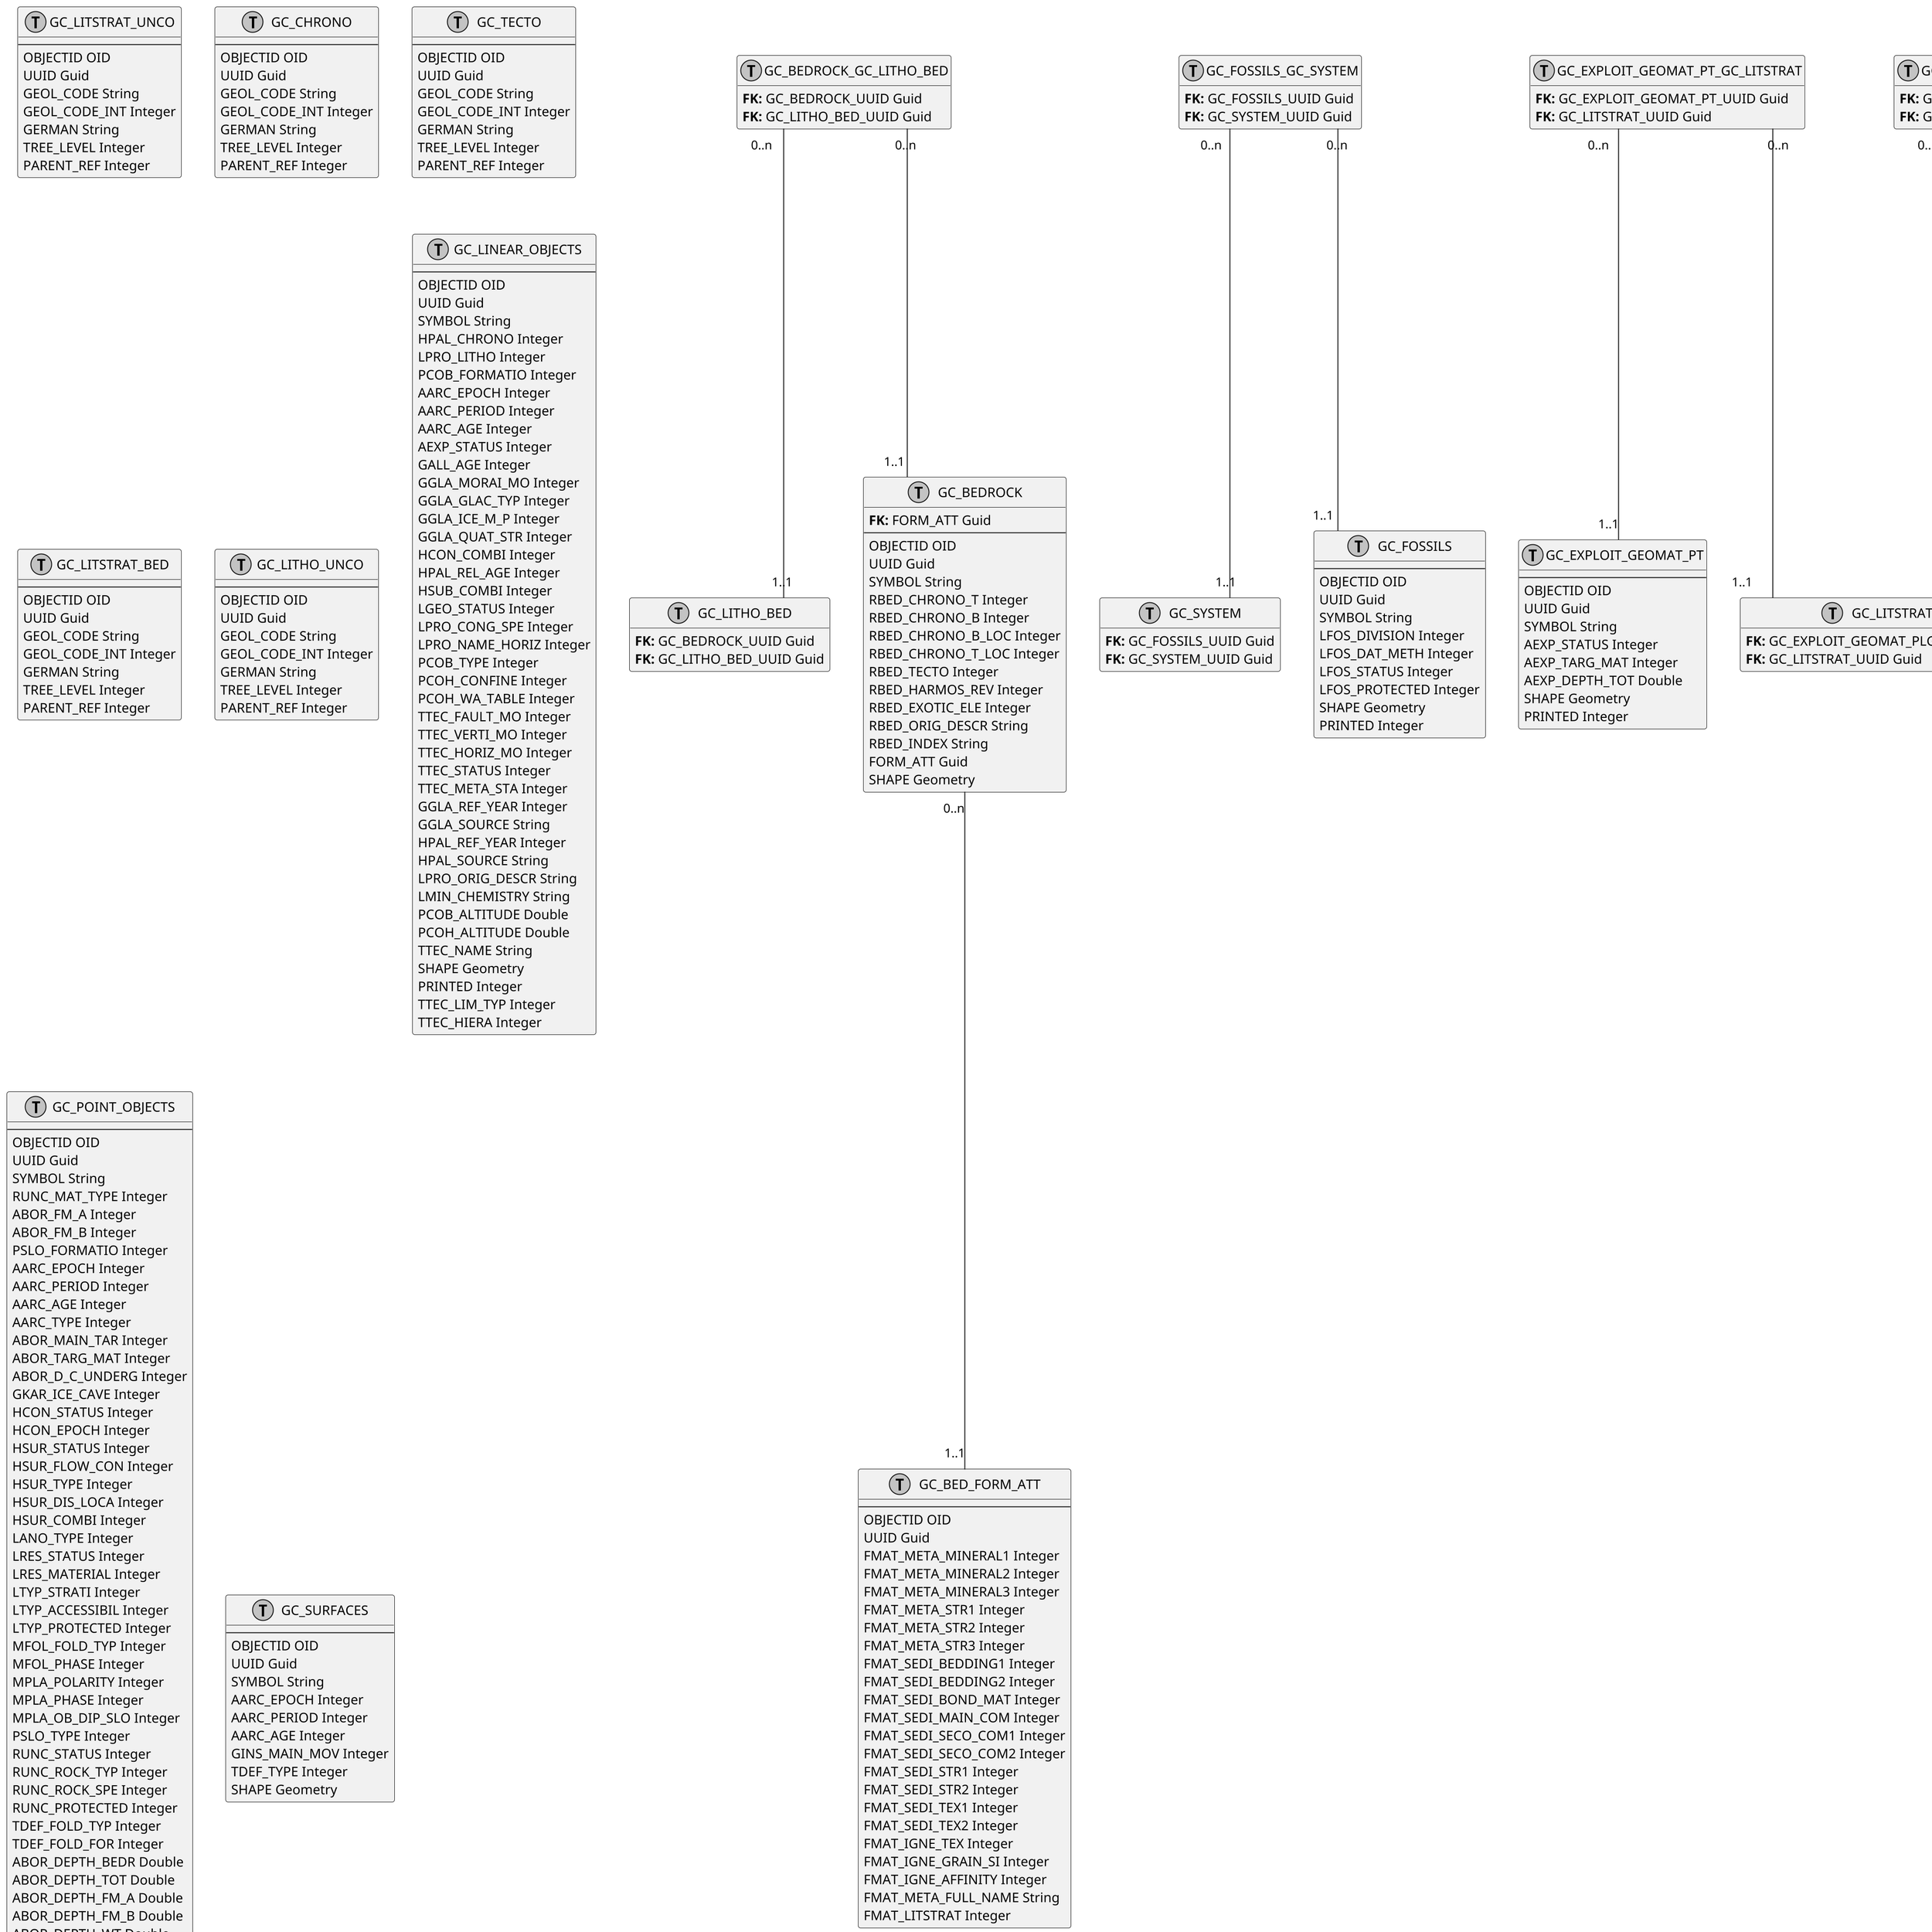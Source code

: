 
@startuml

skinparam monochrome true
skinparam linetype ortho
scale 2

!define table(x) class x << (T,#FFAAAA) >>
!define view(x) class x << (V,#FFAAAA) >>
!define ent(x) class x << (E,#FFAAAA) >>

!define primary_key(x) <b>PK: x</b>
!define foreign_key(x,reference) <b>FK: </b>x
hide methods
hide stereotypes

table(GC_LITHO_BED) {
	foreign_key(GC_BEDROCK_UUID,GC_BEDROCK) Guid
	foreign_key(GC_LITHO_BED_UUID,GC_LITHO_BED) Guid
}

table(GC_SYSTEM) {
	foreign_key(GC_FOSSILS_UUID,GC_FOSSILS) Guid
	foreign_key(GC_SYSTEM_UUID,GC_SYSTEM) Guid
}

table(GC_LITSTRAT) {
	foreign_key(GC_EXPLOIT_GEOMAT_PLG_UUID,GC_EXPLOIT_GEOMAT_PLG) Guid
	foreign_key(GC_LITSTRAT_UUID,GC_LITSTRAT) Guid
}

table(GC_BED_FORM_ATT) {
	---
	OBJECTID OID
	UUID Guid
	FMAT_META_MINERAL1 Integer
	FMAT_META_MINERAL2 Integer
	FMAT_META_MINERAL3 Integer
	FMAT_META_STR1 Integer
	FMAT_META_STR2 Integer
	FMAT_META_STR3 Integer
	FMAT_SEDI_BEDDING1 Integer
	FMAT_SEDI_BEDDING2 Integer
	FMAT_SEDI_BOND_MAT Integer
	FMAT_SEDI_MAIN_COM Integer
	FMAT_SEDI_SECO_COM1 Integer
	FMAT_SEDI_SECO_COM2 Integer
	FMAT_SEDI_STR1 Integer
	FMAT_SEDI_STR2 Integer
	FMAT_SEDI_TEX1 Integer
	FMAT_SEDI_TEX2 Integer
	FMAT_IGNE_TEX Integer
	FMAT_IGNE_GRAIN_SI Integer
	FMAT_IGNE_AFFINITY Integer
	FMAT_META_FULL_NAME String
	FMAT_LITSTRAT Integer
}

table(GC_LITHO) {
	foreign_key(GC_UNCO_DESPOSIT_UUID,GC_UNCO_DESPOSIT) Guid
	foreign_key(GC_LITHO_UUID,GC_LITHO) Guid
}

table(GC_LITSTRAT_UNCO) {
	---
	OBJECTID OID
	UUID Guid
	GEOL_CODE String
	GEOL_CODE_INT Integer
	GERMAN String
	TREE_LEVEL Integer
	PARENT_REF Integer
}

table(GC_CHRONO) {
	---
	OBJECTID OID
	UUID Guid
	GEOL_CODE String
	GEOL_CODE_INT Integer
	GERMAN String
	TREE_LEVEL Integer
	PARENT_REF Integer
}

table(GC_CHARCAT) {
	foreign_key(GC_UNCO_DESPOSIT_UUID,GC_UNCO_DESPOSIT) Guid
	foreign_key(GC_CHARCAT_UUID,GC_CHARCAT) Guid
}

table(GC_TECTO) {
	---
	OBJECTID OID
	UUID Guid
	GEOL_CODE String
	GEOL_CODE_INT Integer
	GERMAN String
	TREE_LEVEL Integer
	PARENT_REF Integer
}

table(GC_LITSTRAT_BED) {
	---
	OBJECTID OID
	UUID Guid
	GEOL_CODE String
	GEOL_CODE_INT Integer
	GERMAN String
	TREE_LEVEL Integer
	PARENT_REF Integer
}

table(GC_ADMIXTURE) {
	foreign_key(GC_UNCO_DESPOSIT_UUID,GC_UNCO_DESPOSIT) Guid
	foreign_key(GC_ADMIXTURE_UUID,GC_ADMIXTURE) Guid
}

table(GC_LITHO_UNCO) {
	---
	OBJECTID OID
	UUID Guid
	GEOL_CODE String
	GEOL_CODE_INT Integer
	GERMAN String
	TREE_LEVEL Integer
	PARENT_REF Integer
}

table(GC_COMPOSIT) {
	foreign_key(GC_UNCO_DESPOSIT_UUID,GC_UNCO_DESPOSIT) Guid
	foreign_key(GC_COMPOSIT_UUID,GC_COMPOSIT) Guid
}

table(GC_LINEAR_OBJECTS) {
	---
	OBJECTID OID
	UUID Guid
	SYMBOL String
	HPAL_CHRONO Integer
	LPRO_LITHO Integer
	PCOB_FORMATIO Integer
	AARC_EPOCH Integer
	AARC_PERIOD Integer
	AARC_AGE Integer
	AEXP_STATUS Integer
	GALL_AGE Integer
	GGLA_MORAI_MO Integer
	GGLA_GLAC_TYP Integer
	GGLA_ICE_M_P Integer
	GGLA_QUAT_STR Integer
	HCON_COMBI Integer
	HPAL_REL_AGE Integer
	HSUB_COMBI Integer
	LGEO_STATUS Integer
	LPRO_CONG_SPE Integer
	LPRO_NAME_HORIZ Integer
	PCOB_TYPE Integer
	PCOH_CONFINE Integer
	PCOH_WA_TABLE Integer
	TTEC_FAULT_MO Integer
	TTEC_VERTI_MO Integer
	TTEC_HORIZ_MO Integer
	TTEC_STATUS Integer
	TTEC_META_STA Integer
	GGLA_REF_YEAR Integer
	GGLA_SOURCE String
	HPAL_REF_YEAR Integer
	HPAL_SOURCE String
	LPRO_ORIG_DESCR String
	LMIN_CHEMISTRY String
	PCOB_ALTITUDE Double
	PCOH_ALTITUDE Double
	TTEC_NAME String
	SHAPE Geometry
	PRINTED Integer
	TTEC_LIM_TYP Integer
	TTEC_HIERA Integer
}

table(GC_BEDROCK) {
	foreign_key(FORM_ATT,GC_BED_FORM_ATT) Guid
	---
	OBJECTID OID
	UUID Guid
	SYMBOL String
	RBED_CHRONO_T Integer
	RBED_CHRONO_B Integer
	RBED_CHRONO_B_LOC Integer
	RBED_CHRONO_T_LOC Integer
	RBED_TECTO Integer
	RBED_HARMOS_REV Integer
	RBED_EXOTIC_ELE Integer
	RBED_ORIG_DESCR String
	RBED_INDEX String
	FORM_ATT Guid
	SHAPE Geometry
}

table(GC_UNCO_DESPOSIT) {
	---
	OBJECTID OID
	UUID Guid
	SYMBOL String
	RUNC_CHRONO_T Integer
	RUNC_CHRONO_B Integer
	RUNC_LITHO Integer
	RUNC_LITSTRAT Integer
	RUNC_HARMOS_REV Integer
	RUNC_STRUCTUR Integer
	RUNC_MORPHOLO Integer
	RUNC_GLAC_TYP Integer
	RUNC_THIN_COV Integer
	RUNC_BURIED_OUT Integer
	RUNC_ORIG_DESCR String
	RUNC_REF_YEAR String
	RUNC_INDEX String
	SHAPE Geometry
}

table(GC_EXPLOIT_GEOMAT_PLG) {
	---
	OBJECTID OID
	UUID Guid
	SYMBOL String
	AEXP_STATUS Integer
	AEXP_TARG_MAT Integer
	SHAPE Geometry
}

table(GC_POINT_OBJECTS) {
	---
	OBJECTID OID
	UUID Guid
	SYMBOL String
	RUNC_MAT_TYPE Integer
	ABOR_FM_A Integer
	ABOR_FM_B Integer
	PSLO_FORMATIO Integer
	AARC_EPOCH Integer
	AARC_PERIOD Integer
	AARC_AGE Integer
	AARC_TYPE Integer
	ABOR_MAIN_TAR Integer
	ABOR_TARG_MAT Integer
	ABOR_D_C_UNDERG Integer
	GKAR_ICE_CAVE Integer
	HCON_STATUS Integer
	HCON_EPOCH Integer
	HSUR_STATUS Integer
	HSUR_FLOW_CON Integer
	HSUR_TYPE Integer
	HSUR_DIS_LOCA Integer
	HSUR_COMBI Integer
	LANO_TYPE Integer
	LRES_STATUS Integer
	LRES_MATERIAL Integer
	LTYP_STRATI Integer
	LTYP_ACCESSIBIL Integer
	LTYP_PROTECTED Integer
	MFOL_FOLD_TYP Integer
	MFOL_PHASE Integer
	MPLA_POLARITY Integer
	MPLA_PHASE Integer
	MPLA_OB_DIP_SLO Integer
	PSLO_TYPE Integer
	RUNC_STATUS Integer
	RUNC_ROCK_TYP Integer
	RUNC_ROCK_SPE Integer
	RUNC_PROTECTED Integer
	TDEF_FOLD_TYP Integer
	TDEF_FOLD_FOR Integer
	ABOR_DEPTH_BEDR Double
	ABOR_DEPTH_TOT Double
	ABOR_DEPTH_FM_A Double
	ABOR_DEPTH_FM_B Double
	ABOR_DEPTH_WT Double
	AZIMUTH Integer
	DIP Integer
	ABOR_REF_NUMBER Integer
	ABOR_LINK Integer
	HCON_DEPTH Double
	HCON_DEPTH_WT Double
	HCON_MEA_PERIOD String
	HSUR_TEMP Integer
	HSUR_CHEMISTRY String
	LRES_CHEMISTRY String
	LTYP_NAME String
	MFOL_PHASE_REF String
	MPLA_PHASE_REF String
	PMOD_HEIGHT Double
	PMOD_MEA_PERIOD String
	RUNC_ORIG_DESCR String
	LMIS_ORIG_ID String
	SHAPE Geometry
	PRINTED Integer
	ABOR_LITHO Integer
}

table(GC_EXPLOIT_GEOMAT_PT) {
	---
	OBJECTID OID
	UUID Guid
	SYMBOL String
	AEXP_STATUS Integer
	AEXP_TARG_MAT Integer
	AEXP_DEPTH_TOT Double
	SHAPE Geometry
	PRINTED Integer
}

table(GC_FOSSILS) {
	---
	OBJECTID OID
	UUID Guid
	SYMBOL String
	LFOS_DIVISION Integer
	LFOS_DAT_METH Integer
	LFOS_STATUS Integer
	LFOS_PROTECTED Integer
	SHAPE Geometry
	PRINTED Integer
}

table(GC_SURFACES) {
	---
	OBJECTID OID
	UUID Guid
	SYMBOL String
	AARC_EPOCH Integer
	AARC_PERIOD Integer
	AARC_AGE Integer
	GINS_MAIN_MOV Integer
	TDEF_TYPE Integer
	SHAPE Geometry
}

table(GC_FOSSILS_GC_SYSTEM) {
	foreign_key(GC_FOSSILS_UUID,GC_FOSSILS) Guid
	foreign_key(GC_SYSTEM_UUID,GC_SYSTEM) Guid
}

table(GC_EXPLOIT_GEOMAT_PT_GC_LITSTRAT) {
	foreign_key(GC_EXPLOIT_GEOMAT_PT_UUID,GC_EXPLOIT_GEOMAT_PT) Guid
	foreign_key(GC_LITSTRAT_UUID,GC_LITSTRAT) Guid
}

table(GC_UNCO_DESPOSIT_GC_LITHO) {
	foreign_key(GC_UNCO_DESPOSIT_UUID,GC_UNCO_DESPOSIT) Guid
	foreign_key(GC_LITHO_UUID,GC_LITHO) Guid
}

table(GC_BEDROCK_GC_LITHO_BED) {
	foreign_key(GC_BEDROCK_UUID,GC_BEDROCK) Guid
	foreign_key(GC_LITHO_BED_UUID,GC_LITHO_BED) Guid
}

table(GC_EXPLOIT_GEOMAT_PLG_GC_LITSTRAT) {
	foreign_key(GC_EXPLOIT_GEOMAT_PLG_UUID,GC_EXPLOIT_GEOMAT_PLG) Guid
	foreign_key(GC_LITSTRAT_UUID,GC_LITSTRAT) Guid
}

table(GC_UNCO_DESPOSIT_GC_CHARCAT) {
	foreign_key(GC_UNCO_DESPOSIT_UUID,GC_UNCO_DESPOSIT) Guid
	foreign_key(GC_CHARCAT_UUID,GC_CHARCAT) Guid
}

table(GC_UNCO_DESPOSIT_GC_ADMIXTURE) {
	foreign_key(GC_UNCO_DESPOSIT_UUID,GC_UNCO_DESPOSIT) Guid
	foreign_key(GC_ADMIXTURE_UUID,GC_ADMIXTURE) Guid
}

table(GC_UNCO_DESPOSIT_GC_COMPOSIT) {
	foreign_key(GC_UNCO_DESPOSIT_UUID,GC_UNCO_DESPOSIT) Guid
	foreign_key(GC_COMPOSIT_UUID,GC_COMPOSIT) Guid
}

GC_LITHO "0..n" -- "1..1" GC_UNCO_DESPOSIT
GC_CHARCAT "0..n" -- "1..1" GC_UNCO_DESPOSIT
GC_ADMIXTURE "0..n" -- "1..1" GC_UNCO_DESPOSIT
GC_COMPOSIT "0..n" -- "1..1" GC_UNCO_DESPOSIT
GC_BEDROCK "0..n" -- "1..1" GC_BED_FORM_ATT
GC_FOSSILS_GC_SYSTEM "0..n" -- "1..1" GC_FOSSILS
GC_FOSSILS_GC_SYSTEM "0..n" -- "1..1" GC_SYSTEM
GC_EXPLOIT_GEOMAT_PT_GC_LITSTRAT "0..n" -- "1..1" GC_EXPLOIT_GEOMAT_PT
GC_EXPLOIT_GEOMAT_PT_GC_LITSTRAT "0..n" -- "1..1" GC_LITSTRAT
GC_UNCO_DESPOSIT_GC_LITHO "0..n" -- "1..1" GC_UNCO_DESPOSIT
GC_UNCO_DESPOSIT_GC_LITHO "0..n" -- "1..1" GC_LITHO
GC_BEDROCK_GC_LITHO_BED "0..n" -- "1..1" GC_BEDROCK
GC_BEDROCK_GC_LITHO_BED "0..n" -- "1..1" GC_LITHO_BED
GC_EXPLOIT_GEOMAT_PLG_GC_LITSTRAT "0..n" -- "1..1" GC_EXPLOIT_GEOMAT_PLG
GC_EXPLOIT_GEOMAT_PLG_GC_LITSTRAT "0..n" -- "1..1" GC_LITSTRAT
GC_UNCO_DESPOSIT_GC_CHARCAT "0..n" -- "1..1" GC_UNCO_DESPOSIT
GC_UNCO_DESPOSIT_GC_ADMIXTURE "0..n" -- "1..1" GC_UNCO_DESPOSIT
GC_UNCO_DESPOSIT_GC_ADMIXTURE "0..n" -- "1..1" GC_ADMIXTURE
GC_UNCO_DESPOSIT_GC_COMPOSIT "0..n" -- "1..1" GC_UNCO_DESPOSIT
GC_UNCO_DESPOSIT_GC_COMPOSIT "0..n" -- "1..1" GC_COMPOSIT

@enduml
    
